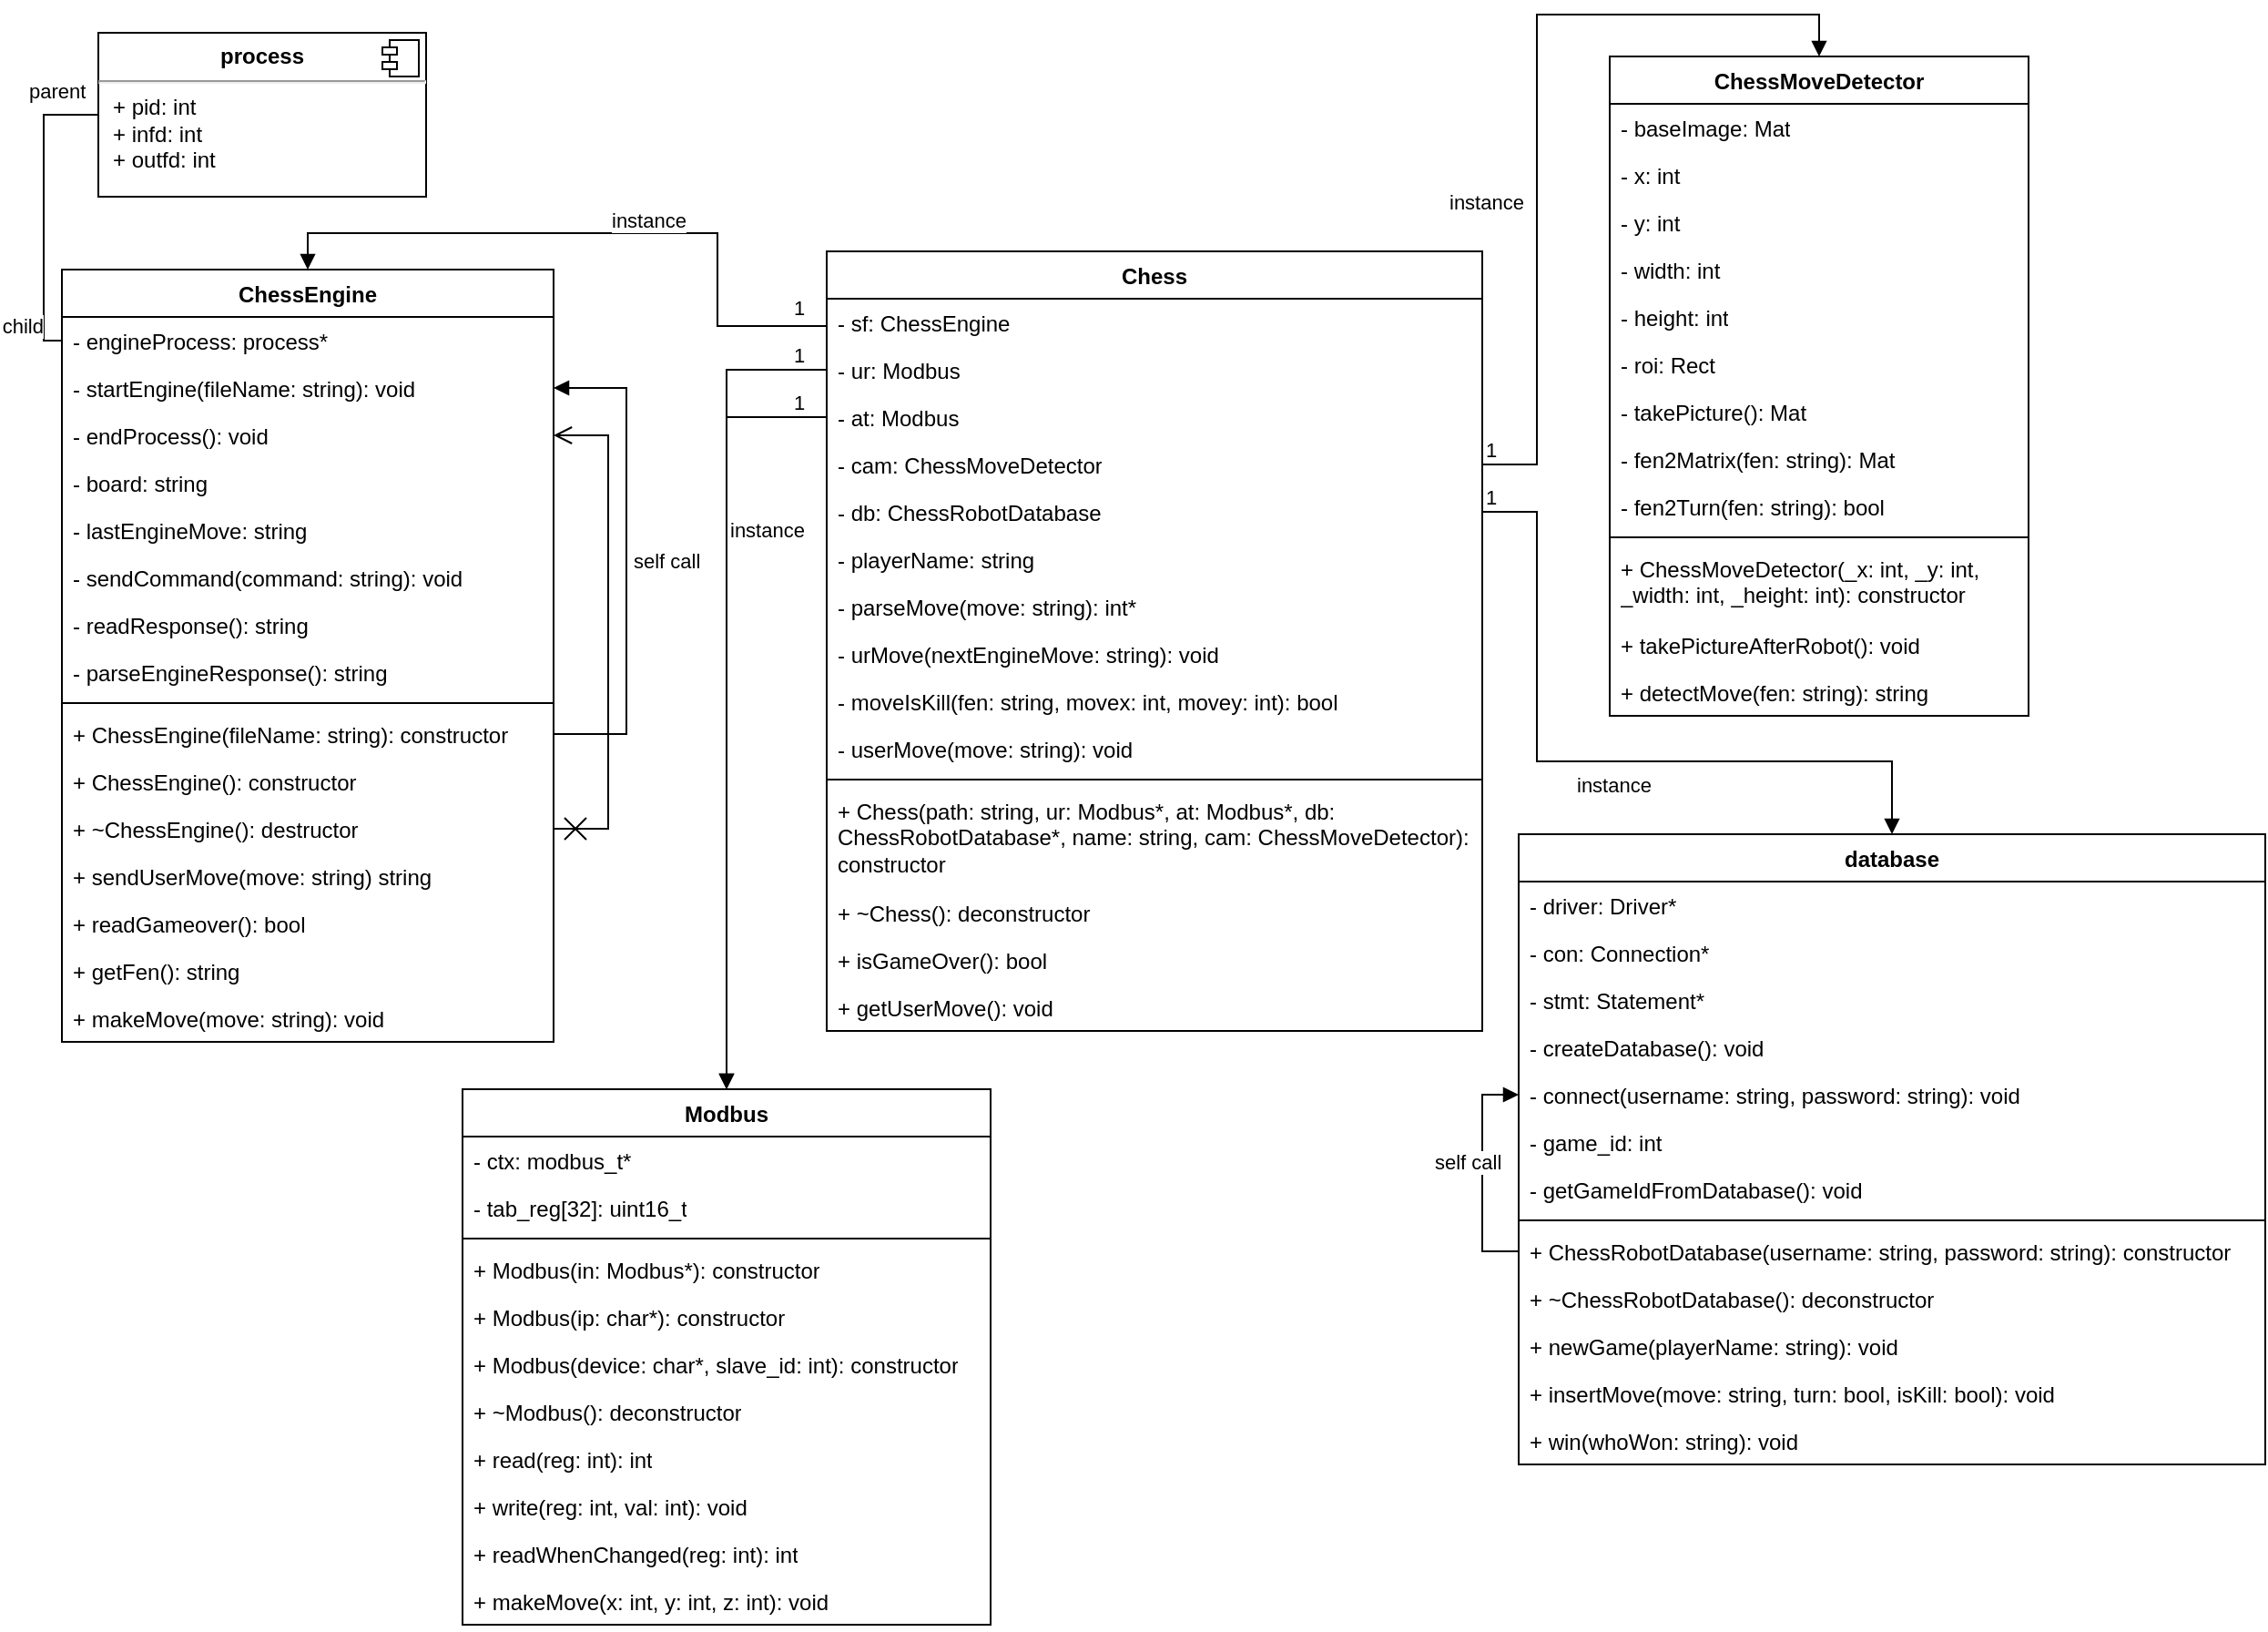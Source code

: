 <mxfile version="21.2.9" type="device">
  <diagram id="C5RBs43oDa-KdzZeNtuy" name="Page-1">
    <mxGraphModel dx="1728" dy="883" grid="1" gridSize="10" guides="1" tooltips="1" connect="1" arrows="1" fold="1" page="1" pageScale="1" pageWidth="827" pageHeight="1169" math="0" shadow="0">
      <root>
        <mxCell id="WIyWlLk6GJQsqaUBKTNV-0" />
        <mxCell id="WIyWlLk6GJQsqaUBKTNV-1" parent="WIyWlLk6GJQsqaUBKTNV-0" />
        <mxCell id="YkqGUZOs5tnnQAaOFBTy-0" value="Chess" style="swimlane;fontStyle=1;align=center;verticalAlign=top;childLayout=stackLayout;horizontal=1;startSize=26;horizontalStack=0;resizeParent=1;resizeParentMax=0;resizeLast=0;collapsible=1;marginBottom=0;whiteSpace=wrap;html=1;" parent="WIyWlLk6GJQsqaUBKTNV-1" vertex="1">
          <mxGeometry x="670" y="330" width="360" height="428" as="geometry">
            <mxRectangle x="30" y="140" width="80" height="30" as="alternateBounds" />
          </mxGeometry>
        </mxCell>
        <mxCell id="YkqGUZOs5tnnQAaOFBTy-1" value="- sf: ChessEngine" style="text;strokeColor=none;fillColor=none;align=left;verticalAlign=top;spacingLeft=4;spacingRight=4;overflow=hidden;rotatable=0;points=[[0,0.5],[1,0.5]];portConstraint=eastwest;whiteSpace=wrap;html=1;" parent="YkqGUZOs5tnnQAaOFBTy-0" vertex="1">
          <mxGeometry y="26" width="360" height="26" as="geometry" />
        </mxCell>
        <mxCell id="xkeDfk_fZ1TIi1PwE__x-4" value="instance" style="endArrow=block;endFill=1;html=1;edgeStyle=orthogonalEdgeStyle;align=left;verticalAlign=top;rounded=0;entryX=0.5;entryY=0;entryDx=0;entryDy=0;" parent="YkqGUZOs5tnnQAaOFBTy-0" target="YkqGUZOs5tnnQAaOFBTy-4" edge="1">
          <mxGeometry x="-0.036" y="-20" relative="1" as="geometry">
            <mxPoint y="40" as="sourcePoint" />
            <mxPoint x="-250" y="-50" as="targetPoint" />
            <Array as="points">
              <mxPoint x="-60" y="41" />
              <mxPoint x="-60" y="-10" />
              <mxPoint x="-285" y="-10" />
            </Array>
            <mxPoint as="offset" />
          </mxGeometry>
        </mxCell>
        <mxCell id="xkeDfk_fZ1TIi1PwE__x-5" value="1" style="edgeLabel;resizable=0;html=1;align=left;verticalAlign=bottom;" parent="xkeDfk_fZ1TIi1PwE__x-4" connectable="0" vertex="1">
          <mxGeometry x="-1" relative="1" as="geometry">
            <mxPoint x="-20" y="-1" as="offset" />
          </mxGeometry>
        </mxCell>
        <mxCell id="I4bM_8Xrv9ev6QwI8SU7-18" value="- ur: Modbus" style="text;strokeColor=none;fillColor=none;align=left;verticalAlign=top;spacingLeft=4;spacingRight=4;overflow=hidden;rotatable=0;points=[[0,0.5],[1,0.5]];portConstraint=eastwest;whiteSpace=wrap;html=1;" parent="YkqGUZOs5tnnQAaOFBTy-0" vertex="1">
          <mxGeometry y="52" width="360" height="26" as="geometry" />
        </mxCell>
        <mxCell id="I4bM_8Xrv9ev6QwI8SU7-20" value="- at: Modbus" style="text;strokeColor=none;fillColor=none;align=left;verticalAlign=top;spacingLeft=4;spacingRight=4;overflow=hidden;rotatable=0;points=[[0,0.5],[1,0.5]];portConstraint=eastwest;whiteSpace=wrap;html=1;" parent="YkqGUZOs5tnnQAaOFBTy-0" vertex="1">
          <mxGeometry y="78" width="360" height="26" as="geometry" />
        </mxCell>
        <mxCell id="I4bM_8Xrv9ev6QwI8SU7-22" value="- cam: ChessMoveDetector" style="text;strokeColor=none;fillColor=none;align=left;verticalAlign=top;spacingLeft=4;spacingRight=4;overflow=hidden;rotatable=0;points=[[0,0.5],[1,0.5]];portConstraint=eastwest;whiteSpace=wrap;html=1;" parent="YkqGUZOs5tnnQAaOFBTy-0" vertex="1">
          <mxGeometry y="104" width="360" height="26" as="geometry" />
        </mxCell>
        <mxCell id="I4bM_8Xrv9ev6QwI8SU7-25" value="- db: ChessRobotDatabase" style="text;strokeColor=none;fillColor=none;align=left;verticalAlign=top;spacingLeft=4;spacingRight=4;overflow=hidden;rotatable=0;points=[[0,0.5],[1,0.5]];portConstraint=eastwest;whiteSpace=wrap;html=1;" parent="YkqGUZOs5tnnQAaOFBTy-0" vertex="1">
          <mxGeometry y="130" width="360" height="26" as="geometry" />
        </mxCell>
        <mxCell id="I4bM_8Xrv9ev6QwI8SU7-24" value="- playerName: string" style="text;strokeColor=none;fillColor=none;align=left;verticalAlign=top;spacingLeft=4;spacingRight=4;overflow=hidden;rotatable=0;points=[[0,0.5],[1,0.5]];portConstraint=eastwest;whiteSpace=wrap;html=1;" parent="YkqGUZOs5tnnQAaOFBTy-0" vertex="1">
          <mxGeometry y="156" width="360" height="26" as="geometry" />
        </mxCell>
        <mxCell id="I4bM_8Xrv9ev6QwI8SU7-23" value="- parseMove(move: string): int*" style="text;strokeColor=none;fillColor=none;align=left;verticalAlign=top;spacingLeft=4;spacingRight=4;overflow=hidden;rotatable=0;points=[[0,0.5],[1,0.5]];portConstraint=eastwest;whiteSpace=wrap;html=1;" parent="YkqGUZOs5tnnQAaOFBTy-0" vertex="1">
          <mxGeometry y="182" width="360" height="26" as="geometry" />
        </mxCell>
        <mxCell id="I4bM_8Xrv9ev6QwI8SU7-21" value="- urMove(nextEngineMove: string): void" style="text;strokeColor=none;fillColor=none;align=left;verticalAlign=top;spacingLeft=4;spacingRight=4;overflow=hidden;rotatable=0;points=[[0,0.5],[1,0.5]];portConstraint=eastwest;whiteSpace=wrap;html=1;" parent="YkqGUZOs5tnnQAaOFBTy-0" vertex="1">
          <mxGeometry y="208" width="360" height="26" as="geometry" />
        </mxCell>
        <mxCell id="I4bM_8Xrv9ev6QwI8SU7-19" value="- moveIsKill(fen: string, movex: int, movey: int): bool" style="text;strokeColor=none;fillColor=none;align=left;verticalAlign=top;spacingLeft=4;spacingRight=4;overflow=hidden;rotatable=0;points=[[0,0.5],[1,0.5]];portConstraint=eastwest;whiteSpace=wrap;html=1;" parent="YkqGUZOs5tnnQAaOFBTy-0" vertex="1">
          <mxGeometry y="234" width="360" height="26" as="geometry" />
        </mxCell>
        <mxCell id="I4bM_8Xrv9ev6QwI8SU7-17" value="- userMove(move: string): void" style="text;strokeColor=none;fillColor=none;align=left;verticalAlign=top;spacingLeft=4;spacingRight=4;overflow=hidden;rotatable=0;points=[[0,0.5],[1,0.5]];portConstraint=eastwest;whiteSpace=wrap;html=1;" parent="YkqGUZOs5tnnQAaOFBTy-0" vertex="1">
          <mxGeometry y="260" width="360" height="26" as="geometry" />
        </mxCell>
        <mxCell id="YkqGUZOs5tnnQAaOFBTy-2" value="" style="line;strokeWidth=1;fillColor=none;align=left;verticalAlign=middle;spacingTop=-1;spacingLeft=3;spacingRight=3;rotatable=0;labelPosition=right;points=[];portConstraint=eastwest;strokeColor=inherit;" parent="YkqGUZOs5tnnQAaOFBTy-0" vertex="1">
          <mxGeometry y="286" width="360" height="8" as="geometry" />
        </mxCell>
        <mxCell id="YkqGUZOs5tnnQAaOFBTy-3" value="+ Chess(path: string, ur: Modbus*, at: Modbus*, db: ChessRobotDatabase*, name: string, cam: ChessMoveDetector): constructor" style="text;strokeColor=none;fillColor=none;align=left;verticalAlign=top;spacingLeft=4;spacingRight=4;overflow=hidden;rotatable=0;points=[[0,0.5],[1,0.5]];portConstraint=eastwest;whiteSpace=wrap;html=1;" parent="YkqGUZOs5tnnQAaOFBTy-0" vertex="1">
          <mxGeometry y="294" width="360" height="56" as="geometry" />
        </mxCell>
        <mxCell id="I4bM_8Xrv9ev6QwI8SU7-27" value="+ ~Chess(): deconstructor" style="text;strokeColor=none;fillColor=none;align=left;verticalAlign=top;spacingLeft=4;spacingRight=4;overflow=hidden;rotatable=0;points=[[0,0.5],[1,0.5]];portConstraint=eastwest;whiteSpace=wrap;html=1;" parent="YkqGUZOs5tnnQAaOFBTy-0" vertex="1">
          <mxGeometry y="350" width="360" height="26" as="geometry" />
        </mxCell>
        <mxCell id="I4bM_8Xrv9ev6QwI8SU7-28" value="+ isGameOver(): bool" style="text;strokeColor=none;fillColor=none;align=left;verticalAlign=top;spacingLeft=4;spacingRight=4;overflow=hidden;rotatable=0;points=[[0,0.5],[1,0.5]];portConstraint=eastwest;whiteSpace=wrap;html=1;" parent="YkqGUZOs5tnnQAaOFBTy-0" vertex="1">
          <mxGeometry y="376" width="360" height="26" as="geometry" />
        </mxCell>
        <mxCell id="I4bM_8Xrv9ev6QwI8SU7-26" value="+ getUserMove(): void" style="text;strokeColor=none;fillColor=none;align=left;verticalAlign=top;spacingLeft=4;spacingRight=4;overflow=hidden;rotatable=0;points=[[0,0.5],[1,0.5]];portConstraint=eastwest;whiteSpace=wrap;html=1;" parent="YkqGUZOs5tnnQAaOFBTy-0" vertex="1">
          <mxGeometry y="402" width="360" height="26" as="geometry" />
        </mxCell>
        <mxCell id="YkqGUZOs5tnnQAaOFBTy-4" value="ChessEngine" style="swimlane;fontStyle=1;align=center;verticalAlign=top;childLayout=stackLayout;horizontal=1;startSize=26;horizontalStack=0;resizeParent=1;resizeParentMax=0;resizeLast=0;collapsible=1;marginBottom=0;whiteSpace=wrap;html=1;" parent="WIyWlLk6GJQsqaUBKTNV-1" vertex="1">
          <mxGeometry x="250" y="340" width="270" height="424" as="geometry" />
        </mxCell>
        <mxCell id="YkqGUZOs5tnnQAaOFBTy-5" value="- engineProcess: process*" style="text;strokeColor=none;fillColor=none;align=left;verticalAlign=top;spacingLeft=4;spacingRight=4;overflow=hidden;rotatable=0;points=[[0,0.5],[1,0.5]];portConstraint=eastwest;whiteSpace=wrap;html=1;" parent="YkqGUZOs5tnnQAaOFBTy-4" vertex="1">
          <mxGeometry y="26" width="270" height="26" as="geometry" />
        </mxCell>
        <mxCell id="I4bM_8Xrv9ev6QwI8SU7-3" value="- startEngine(fileName: string): void" style="text;strokeColor=none;fillColor=none;align=left;verticalAlign=top;spacingLeft=4;spacingRight=4;overflow=hidden;rotatable=0;points=[[0,0.5],[1,0.5]];portConstraint=eastwest;whiteSpace=wrap;html=1;" parent="YkqGUZOs5tnnQAaOFBTy-4" vertex="1">
          <mxGeometry y="52" width="270" height="26" as="geometry" />
        </mxCell>
        <mxCell id="I4bM_8Xrv9ev6QwI8SU7-0" value="- endProcess(): void" style="text;strokeColor=none;fillColor=none;align=left;verticalAlign=top;spacingLeft=4;spacingRight=4;overflow=hidden;rotatable=0;points=[[0,0.5],[1,0.5]];portConstraint=eastwest;whiteSpace=wrap;html=1;" parent="YkqGUZOs5tnnQAaOFBTy-4" vertex="1">
          <mxGeometry y="78" width="270" height="26" as="geometry" />
        </mxCell>
        <mxCell id="I4bM_8Xrv9ev6QwI8SU7-5" value="- board: string" style="text;strokeColor=none;fillColor=none;align=left;verticalAlign=top;spacingLeft=4;spacingRight=4;overflow=hidden;rotatable=0;points=[[0,0.5],[1,0.5]];portConstraint=eastwest;whiteSpace=wrap;html=1;" parent="YkqGUZOs5tnnQAaOFBTy-4" vertex="1">
          <mxGeometry y="104" width="270" height="26" as="geometry" />
        </mxCell>
        <mxCell id="I4bM_8Xrv9ev6QwI8SU7-7" value="- lastEngineMove: string" style="text;strokeColor=none;fillColor=none;align=left;verticalAlign=top;spacingLeft=4;spacingRight=4;overflow=hidden;rotatable=0;points=[[0,0.5],[1,0.5]];portConstraint=eastwest;whiteSpace=wrap;html=1;" parent="YkqGUZOs5tnnQAaOFBTy-4" vertex="1">
          <mxGeometry y="130" width="270" height="26" as="geometry" />
        </mxCell>
        <mxCell id="I4bM_8Xrv9ev6QwI8SU7-6" value="- sendCommand(command: string): void" style="text;strokeColor=none;fillColor=none;align=left;verticalAlign=top;spacingLeft=4;spacingRight=4;overflow=hidden;rotatable=0;points=[[0,0.5],[1,0.5]];portConstraint=eastwest;whiteSpace=wrap;html=1;" parent="YkqGUZOs5tnnQAaOFBTy-4" vertex="1">
          <mxGeometry y="156" width="270" height="26" as="geometry" />
        </mxCell>
        <mxCell id="I4bM_8Xrv9ev6QwI8SU7-1" value="- readResponse(): string" style="text;strokeColor=none;fillColor=none;align=left;verticalAlign=top;spacingLeft=4;spacingRight=4;overflow=hidden;rotatable=0;points=[[0,0.5],[1,0.5]];portConstraint=eastwest;whiteSpace=wrap;html=1;" parent="YkqGUZOs5tnnQAaOFBTy-4" vertex="1">
          <mxGeometry y="182" width="270" height="26" as="geometry" />
        </mxCell>
        <mxCell id="I4bM_8Xrv9ev6QwI8SU7-4" value="- parseEngineResponse(): string" style="text;strokeColor=none;fillColor=none;align=left;verticalAlign=top;spacingLeft=4;spacingRight=4;overflow=hidden;rotatable=0;points=[[0,0.5],[1,0.5]];portConstraint=eastwest;whiteSpace=wrap;html=1;" parent="YkqGUZOs5tnnQAaOFBTy-4" vertex="1">
          <mxGeometry y="208" width="270" height="26" as="geometry" />
        </mxCell>
        <mxCell id="YkqGUZOs5tnnQAaOFBTy-6" value="" style="line;strokeWidth=1;fillColor=none;align=left;verticalAlign=middle;spacingTop=-1;spacingLeft=3;spacingRight=3;rotatable=0;labelPosition=right;points=[];portConstraint=eastwest;strokeColor=inherit;" parent="YkqGUZOs5tnnQAaOFBTy-4" vertex="1">
          <mxGeometry y="234" width="270" height="8" as="geometry" />
        </mxCell>
        <mxCell id="I4bM_8Xrv9ev6QwI8SU7-8" value="+ ChessEngine(fileName: string): constructor" style="text;strokeColor=none;fillColor=none;align=left;verticalAlign=top;spacingLeft=4;spacingRight=4;overflow=hidden;rotatable=0;points=[[0,0.5],[1,0.5]];portConstraint=eastwest;whiteSpace=wrap;html=1;" parent="YkqGUZOs5tnnQAaOFBTy-4" vertex="1">
          <mxGeometry y="242" width="270" height="26" as="geometry" />
        </mxCell>
        <mxCell id="I4bM_8Xrv9ev6QwI8SU7-11" value="+ ChessEngine(): constructor" style="text;strokeColor=none;fillColor=none;align=left;verticalAlign=top;spacingLeft=4;spacingRight=4;overflow=hidden;rotatable=0;points=[[0,0.5],[1,0.5]];portConstraint=eastwest;whiteSpace=wrap;html=1;" parent="YkqGUZOs5tnnQAaOFBTy-4" vertex="1">
          <mxGeometry y="268" width="270" height="26" as="geometry" />
        </mxCell>
        <mxCell id="I4bM_8Xrv9ev6QwI8SU7-12" value="+ ~ChessEngine(): destructor" style="text;strokeColor=none;fillColor=none;align=left;verticalAlign=top;spacingLeft=4;spacingRight=4;overflow=hidden;rotatable=0;points=[[0,0.5],[1,0.5]];portConstraint=eastwest;whiteSpace=wrap;html=1;" parent="YkqGUZOs5tnnQAaOFBTy-4" vertex="1">
          <mxGeometry y="294" width="270" height="26" as="geometry" />
        </mxCell>
        <mxCell id="I4bM_8Xrv9ev6QwI8SU7-10" value="+ sendUserMove(move: string) string" style="text;strokeColor=none;fillColor=none;align=left;verticalAlign=top;spacingLeft=4;spacingRight=4;overflow=hidden;rotatable=0;points=[[0,0.5],[1,0.5]];portConstraint=eastwest;whiteSpace=wrap;html=1;" parent="YkqGUZOs5tnnQAaOFBTy-4" vertex="1">
          <mxGeometry y="320" width="270" height="26" as="geometry" />
        </mxCell>
        <mxCell id="I4bM_8Xrv9ev6QwI8SU7-13" value="+ readGameover(): bool" style="text;strokeColor=none;fillColor=none;align=left;verticalAlign=top;spacingLeft=4;spacingRight=4;overflow=hidden;rotatable=0;points=[[0,0.5],[1,0.5]];portConstraint=eastwest;whiteSpace=wrap;html=1;" parent="YkqGUZOs5tnnQAaOFBTy-4" vertex="1">
          <mxGeometry y="346" width="270" height="26" as="geometry" />
        </mxCell>
        <mxCell id="I4bM_8Xrv9ev6QwI8SU7-9" value="+ getFen(): string" style="text;strokeColor=none;fillColor=none;align=left;verticalAlign=top;spacingLeft=4;spacingRight=4;overflow=hidden;rotatable=0;points=[[0,0.5],[1,0.5]];portConstraint=eastwest;whiteSpace=wrap;html=1;" parent="YkqGUZOs5tnnQAaOFBTy-4" vertex="1">
          <mxGeometry y="372" width="270" height="26" as="geometry" />
        </mxCell>
        <mxCell id="YkqGUZOs5tnnQAaOFBTy-7" value="+ makeMove(move: string): void" style="text;strokeColor=none;fillColor=none;align=left;verticalAlign=top;spacingLeft=4;spacingRight=4;overflow=hidden;rotatable=0;points=[[0,0.5],[1,0.5]];portConstraint=eastwest;whiteSpace=wrap;html=1;" parent="YkqGUZOs5tnnQAaOFBTy-4" vertex="1">
          <mxGeometry y="398" width="270" height="26" as="geometry" />
        </mxCell>
        <mxCell id="gKFxltwnM8Nq9dufsl9u-24" value="" style="endArrow=open;startArrow=cross;endFill=0;startFill=0;endSize=8;startSize=10;html=1;rounded=0;exitX=1;exitY=0.5;exitDx=0;exitDy=0;entryX=1;entryY=0.5;entryDx=0;entryDy=0;" parent="YkqGUZOs5tnnQAaOFBTy-4" source="I4bM_8Xrv9ev6QwI8SU7-12" target="I4bM_8Xrv9ev6QwI8SU7-0" edge="1">
          <mxGeometry width="160" relative="1" as="geometry">
            <mxPoint x="270" y="307" as="sourcePoint" />
            <mxPoint x="390" y="70" as="targetPoint" />
            <Array as="points">
              <mxPoint x="300" y="307" />
              <mxPoint x="300" y="200" />
              <mxPoint x="300" y="91" />
            </Array>
          </mxGeometry>
        </mxCell>
        <mxCell id="xkeDfk_fZ1TIi1PwE__x-1" value="self call" style="html=1;align=left;spacingLeft=2;endArrow=block;rounded=0;edgeStyle=orthogonalEdgeStyle;curved=0;rounded=0;entryX=1;entryY=0.5;entryDx=0;entryDy=0;exitX=1;exitY=0.5;exitDx=0;exitDy=0;" parent="YkqGUZOs5tnnQAaOFBTy-4" source="I4bM_8Xrv9ev6QwI8SU7-8" target="I4bM_8Xrv9ev6QwI8SU7-3" edge="1">
          <mxGeometry width="10" height="40" as="geometry">
            <mxPoint x="350" y="255" as="targetPoint" />
            <Array as="points">
              <mxPoint x="310" y="255" />
              <mxPoint x="310" y="65" />
            </Array>
            <mxPoint x="40" as="offset" />
          </mxGeometry>
        </mxCell>
        <mxCell id="YkqGUZOs5tnnQAaOFBTy-8" value="ChessMoveDetector" style="swimlane;fontStyle=1;align=center;verticalAlign=top;childLayout=stackLayout;horizontal=1;startSize=26;horizontalStack=0;resizeParent=1;resizeParentMax=0;resizeLast=0;collapsible=1;marginBottom=0;whiteSpace=wrap;html=1;" parent="WIyWlLk6GJQsqaUBKTNV-1" vertex="1">
          <mxGeometry x="1100" y="223" width="230" height="362" as="geometry" />
        </mxCell>
        <mxCell id="I4bM_8Xrv9ev6QwI8SU7-39" value="- baseImage: Mat" style="text;strokeColor=none;fillColor=none;align=left;verticalAlign=top;spacingLeft=4;spacingRight=4;overflow=hidden;rotatable=0;points=[[0,0.5],[1,0.5]];portConstraint=eastwest;whiteSpace=wrap;html=1;" parent="YkqGUZOs5tnnQAaOFBTy-8" vertex="1">
          <mxGeometry y="26" width="230" height="26" as="geometry" />
        </mxCell>
        <mxCell id="YkqGUZOs5tnnQAaOFBTy-9" value="- x: int" style="text;strokeColor=none;fillColor=none;align=left;verticalAlign=top;spacingLeft=4;spacingRight=4;overflow=hidden;rotatable=0;points=[[0,0.5],[1,0.5]];portConstraint=eastwest;whiteSpace=wrap;html=1;" parent="YkqGUZOs5tnnQAaOFBTy-8" vertex="1">
          <mxGeometry y="52" width="230" height="26" as="geometry" />
        </mxCell>
        <mxCell id="I4bM_8Xrv9ev6QwI8SU7-51" value="- y: int" style="text;strokeColor=none;fillColor=none;align=left;verticalAlign=top;spacingLeft=4;spacingRight=4;overflow=hidden;rotatable=0;points=[[0,0.5],[1,0.5]];portConstraint=eastwest;whiteSpace=wrap;html=1;" parent="YkqGUZOs5tnnQAaOFBTy-8" vertex="1">
          <mxGeometry y="78" width="230" height="26" as="geometry" />
        </mxCell>
        <mxCell id="I4bM_8Xrv9ev6QwI8SU7-54" value="- width: int" style="text;strokeColor=none;fillColor=none;align=left;verticalAlign=top;spacingLeft=4;spacingRight=4;overflow=hidden;rotatable=0;points=[[0,0.5],[1,0.5]];portConstraint=eastwest;whiteSpace=wrap;html=1;" parent="YkqGUZOs5tnnQAaOFBTy-8" vertex="1">
          <mxGeometry y="104" width="230" height="26" as="geometry" />
        </mxCell>
        <mxCell id="I4bM_8Xrv9ev6QwI8SU7-55" value="- height: int" style="text;strokeColor=none;fillColor=none;align=left;verticalAlign=top;spacingLeft=4;spacingRight=4;overflow=hidden;rotatable=0;points=[[0,0.5],[1,0.5]];portConstraint=eastwest;whiteSpace=wrap;html=1;" parent="YkqGUZOs5tnnQAaOFBTy-8" vertex="1">
          <mxGeometry y="130" width="230" height="26" as="geometry" />
        </mxCell>
        <mxCell id="I4bM_8Xrv9ev6QwI8SU7-53" value="- roi: Rect" style="text;strokeColor=none;fillColor=none;align=left;verticalAlign=top;spacingLeft=4;spacingRight=4;overflow=hidden;rotatable=0;points=[[0,0.5],[1,0.5]];portConstraint=eastwest;whiteSpace=wrap;html=1;" parent="YkqGUZOs5tnnQAaOFBTy-8" vertex="1">
          <mxGeometry y="156" width="230" height="26" as="geometry" />
        </mxCell>
        <mxCell id="I4bM_8Xrv9ev6QwI8SU7-52" value="- takePicture(): Mat" style="text;strokeColor=none;fillColor=none;align=left;verticalAlign=top;spacingLeft=4;spacingRight=4;overflow=hidden;rotatable=0;points=[[0,0.5],[1,0.5]];portConstraint=eastwest;whiteSpace=wrap;html=1;" parent="YkqGUZOs5tnnQAaOFBTy-8" vertex="1">
          <mxGeometry y="182" width="230" height="26" as="geometry" />
        </mxCell>
        <mxCell id="I4bM_8Xrv9ev6QwI8SU7-50" value="- fen2Matrix(fen: string): Mat" style="text;strokeColor=none;fillColor=none;align=left;verticalAlign=top;spacingLeft=4;spacingRight=4;overflow=hidden;rotatable=0;points=[[0,0.5],[1,0.5]];portConstraint=eastwest;whiteSpace=wrap;html=1;" parent="YkqGUZOs5tnnQAaOFBTy-8" vertex="1">
          <mxGeometry y="208" width="230" height="26" as="geometry" />
        </mxCell>
        <mxCell id="I4bM_8Xrv9ev6QwI8SU7-40" value="- fen2Turn(fen: string): bool" style="text;strokeColor=none;fillColor=none;align=left;verticalAlign=top;spacingLeft=4;spacingRight=4;overflow=hidden;rotatable=0;points=[[0,0.5],[1,0.5]];portConstraint=eastwest;whiteSpace=wrap;html=1;" parent="YkqGUZOs5tnnQAaOFBTy-8" vertex="1">
          <mxGeometry y="234" width="230" height="26" as="geometry" />
        </mxCell>
        <mxCell id="YkqGUZOs5tnnQAaOFBTy-10" value="" style="line;strokeWidth=1;fillColor=none;align=left;verticalAlign=middle;spacingTop=-1;spacingLeft=3;spacingRight=3;rotatable=0;labelPosition=right;points=[];portConstraint=eastwest;strokeColor=inherit;" parent="YkqGUZOs5tnnQAaOFBTy-8" vertex="1">
          <mxGeometry y="260" width="230" height="8" as="geometry" />
        </mxCell>
        <mxCell id="YkqGUZOs5tnnQAaOFBTy-11" value="+ ChessMoveDetector(_x: int, _y: int, _width: int, _height: int): constructor" style="text;strokeColor=none;fillColor=none;align=left;verticalAlign=top;spacingLeft=4;spacingRight=4;overflow=hidden;rotatable=0;points=[[0,0.5],[1,0.5]];portConstraint=eastwest;whiteSpace=wrap;html=1;" parent="YkqGUZOs5tnnQAaOFBTy-8" vertex="1">
          <mxGeometry y="268" width="230" height="42" as="geometry" />
        </mxCell>
        <mxCell id="I4bM_8Xrv9ev6QwI8SU7-56" value="+ takePictureAfterRobot(): void" style="text;strokeColor=none;fillColor=none;align=left;verticalAlign=top;spacingLeft=4;spacingRight=4;overflow=hidden;rotatable=0;points=[[0,0.5],[1,0.5]];portConstraint=eastwest;whiteSpace=wrap;html=1;" parent="YkqGUZOs5tnnQAaOFBTy-8" vertex="1">
          <mxGeometry y="310" width="230" height="26" as="geometry" />
        </mxCell>
        <mxCell id="I4bM_8Xrv9ev6QwI8SU7-41" value="+ detectMove(fen: string): string" style="text;strokeColor=none;fillColor=none;align=left;verticalAlign=top;spacingLeft=4;spacingRight=4;overflow=hidden;rotatable=0;points=[[0,0.5],[1,0.5]];portConstraint=eastwest;whiteSpace=wrap;html=1;" parent="YkqGUZOs5tnnQAaOFBTy-8" vertex="1">
          <mxGeometry y="336" width="230" height="26" as="geometry" />
        </mxCell>
        <mxCell id="YkqGUZOs5tnnQAaOFBTy-12" value="database" style="swimlane;fontStyle=1;align=center;verticalAlign=top;childLayout=stackLayout;horizontal=1;startSize=26;horizontalStack=0;resizeParent=1;resizeParentMax=0;resizeLast=0;collapsible=1;marginBottom=0;whiteSpace=wrap;html=1;" parent="WIyWlLk6GJQsqaUBKTNV-1" vertex="1">
          <mxGeometry x="1050" y="650" width="410" height="346" as="geometry" />
        </mxCell>
        <mxCell id="I4bM_8Xrv9ev6QwI8SU7-29" value="- driver: Driver*" style="text;strokeColor=none;fillColor=none;align=left;verticalAlign=top;spacingLeft=4;spacingRight=4;overflow=hidden;rotatable=0;points=[[0,0.5],[1,0.5]];portConstraint=eastwest;whiteSpace=wrap;html=1;" parent="YkqGUZOs5tnnQAaOFBTy-12" vertex="1">
          <mxGeometry y="26" width="410" height="26" as="geometry" />
        </mxCell>
        <mxCell id="I4bM_8Xrv9ev6QwI8SU7-30" value="- con: Connection*" style="text;strokeColor=none;fillColor=none;align=left;verticalAlign=top;spacingLeft=4;spacingRight=4;overflow=hidden;rotatable=0;points=[[0,0.5],[1,0.5]];portConstraint=eastwest;whiteSpace=wrap;html=1;" parent="YkqGUZOs5tnnQAaOFBTy-12" vertex="1">
          <mxGeometry y="52" width="410" height="26" as="geometry" />
        </mxCell>
        <mxCell id="I4bM_8Xrv9ev6QwI8SU7-31" value="- stmt: Statement*" style="text;strokeColor=none;fillColor=none;align=left;verticalAlign=top;spacingLeft=4;spacingRight=4;overflow=hidden;rotatable=0;points=[[0,0.5],[1,0.5]];portConstraint=eastwest;whiteSpace=wrap;html=1;" parent="YkqGUZOs5tnnQAaOFBTy-12" vertex="1">
          <mxGeometry y="78" width="410" height="26" as="geometry" />
        </mxCell>
        <mxCell id="I4bM_8Xrv9ev6QwI8SU7-33" value="- createDatabase(): void" style="text;strokeColor=none;fillColor=none;align=left;verticalAlign=top;spacingLeft=4;spacingRight=4;overflow=hidden;rotatable=0;points=[[0,0.5],[1,0.5]];portConstraint=eastwest;whiteSpace=wrap;html=1;" parent="YkqGUZOs5tnnQAaOFBTy-12" vertex="1">
          <mxGeometry y="104" width="410" height="26" as="geometry" />
        </mxCell>
        <mxCell id="I4bM_8Xrv9ev6QwI8SU7-32" value="- connect(username: string, password: string): void" style="text;strokeColor=none;fillColor=none;align=left;verticalAlign=top;spacingLeft=4;spacingRight=4;overflow=hidden;rotatable=0;points=[[0,0.5],[1,0.5]];portConstraint=eastwest;whiteSpace=wrap;html=1;" parent="YkqGUZOs5tnnQAaOFBTy-12" vertex="1">
          <mxGeometry y="130" width="410" height="26" as="geometry" />
        </mxCell>
        <mxCell id="I4bM_8Xrv9ev6QwI8SU7-34" value="- game_id: int" style="text;strokeColor=none;fillColor=none;align=left;verticalAlign=top;spacingLeft=4;spacingRight=4;overflow=hidden;rotatable=0;points=[[0,0.5],[1,0.5]];portConstraint=eastwest;whiteSpace=wrap;html=1;" parent="YkqGUZOs5tnnQAaOFBTy-12" vertex="1">
          <mxGeometry y="156" width="410" height="26" as="geometry" />
        </mxCell>
        <mxCell id="YkqGUZOs5tnnQAaOFBTy-13" value="- getGameIdFromDatabase(): void" style="text;strokeColor=none;fillColor=none;align=left;verticalAlign=top;spacingLeft=4;spacingRight=4;overflow=hidden;rotatable=0;points=[[0,0.5],[1,0.5]];portConstraint=eastwest;whiteSpace=wrap;html=1;" parent="YkqGUZOs5tnnQAaOFBTy-12" vertex="1">
          <mxGeometry y="182" width="410" height="26" as="geometry" />
        </mxCell>
        <mxCell id="YkqGUZOs5tnnQAaOFBTy-14" value="" style="line;strokeWidth=1;fillColor=none;align=left;verticalAlign=middle;spacingTop=-1;spacingLeft=3;spacingRight=3;rotatable=0;labelPosition=right;points=[];portConstraint=eastwest;strokeColor=inherit;" parent="YkqGUZOs5tnnQAaOFBTy-12" vertex="1">
          <mxGeometry y="208" width="410" height="8" as="geometry" />
        </mxCell>
        <mxCell id="I4bM_8Xrv9ev6QwI8SU7-35" value="+ ChessRobotDatabase(username: string, password: string): constructor" style="text;strokeColor=none;fillColor=none;align=left;verticalAlign=top;spacingLeft=4;spacingRight=4;overflow=hidden;rotatable=0;points=[[0,0.5],[1,0.5]];portConstraint=eastwest;whiteSpace=wrap;html=1;" parent="YkqGUZOs5tnnQAaOFBTy-12" vertex="1">
          <mxGeometry y="216" width="410" height="26" as="geometry" />
        </mxCell>
        <mxCell id="I4bM_8Xrv9ev6QwI8SU7-36" value="+ ~ChessRobotDatabase(): deconstructor" style="text;strokeColor=none;fillColor=none;align=left;verticalAlign=top;spacingLeft=4;spacingRight=4;overflow=hidden;rotatable=0;points=[[0,0.5],[1,0.5]];portConstraint=eastwest;whiteSpace=wrap;html=1;" parent="YkqGUZOs5tnnQAaOFBTy-12" vertex="1">
          <mxGeometry y="242" width="410" height="26" as="geometry" />
        </mxCell>
        <mxCell id="I4bM_8Xrv9ev6QwI8SU7-38" value="+ newGame(playerName: string): void" style="text;strokeColor=none;fillColor=none;align=left;verticalAlign=top;spacingLeft=4;spacingRight=4;overflow=hidden;rotatable=0;points=[[0,0.5],[1,0.5]];portConstraint=eastwest;whiteSpace=wrap;html=1;" parent="YkqGUZOs5tnnQAaOFBTy-12" vertex="1">
          <mxGeometry y="268" width="410" height="26" as="geometry" />
        </mxCell>
        <mxCell id="I4bM_8Xrv9ev6QwI8SU7-37" value="+ insertMove(move: string, turn: bool, isKill: bool): void" style="text;strokeColor=none;fillColor=none;align=left;verticalAlign=top;spacingLeft=4;spacingRight=4;overflow=hidden;rotatable=0;points=[[0,0.5],[1,0.5]];portConstraint=eastwest;whiteSpace=wrap;html=1;" parent="YkqGUZOs5tnnQAaOFBTy-12" vertex="1">
          <mxGeometry y="294" width="410" height="26" as="geometry" />
        </mxCell>
        <mxCell id="YkqGUZOs5tnnQAaOFBTy-15" value="+ win(whoWon: string): void" style="text;strokeColor=none;fillColor=none;align=left;verticalAlign=top;spacingLeft=4;spacingRight=4;overflow=hidden;rotatable=0;points=[[0,0.5],[1,0.5]];portConstraint=eastwest;whiteSpace=wrap;html=1;" parent="YkqGUZOs5tnnQAaOFBTy-12" vertex="1">
          <mxGeometry y="320" width="410" height="26" as="geometry" />
        </mxCell>
        <mxCell id="gKFxltwnM8Nq9dufsl9u-34" value="self call" style="html=1;align=left;spacingLeft=2;endArrow=block;rounded=0;edgeStyle=orthogonalEdgeStyle;curved=0;rounded=0;entryX=0;entryY=0.5;entryDx=0;entryDy=0;" parent="YkqGUZOs5tnnQAaOFBTy-12" source="I4bM_8Xrv9ev6QwI8SU7-35" target="I4bM_8Xrv9ev6QwI8SU7-32" edge="1">
          <mxGeometry width="10" height="40" as="geometry">
            <mxPoint x="-100" y="140.0" as="targetPoint" />
            <mxPoint x="-50" y="-6" as="offset" />
            <Array as="points">
              <mxPoint x="-20" y="229" />
              <mxPoint x="-20" y="143" />
            </Array>
          </mxGeometry>
        </mxCell>
        <mxCell id="YkqGUZOs5tnnQAaOFBTy-16" value="Modbus" style="swimlane;fontStyle=1;align=center;verticalAlign=top;childLayout=stackLayout;horizontal=1;startSize=26;horizontalStack=0;resizeParent=1;resizeParentMax=0;resizeLast=0;collapsible=1;marginBottom=0;whiteSpace=wrap;html=1;" parent="WIyWlLk6GJQsqaUBKTNV-1" vertex="1">
          <mxGeometry x="470" y="790" width="290" height="294" as="geometry" />
        </mxCell>
        <mxCell id="I4bM_8Xrv9ev6QwI8SU7-42" value="- ctx: modbus_t*" style="text;strokeColor=none;fillColor=none;align=left;verticalAlign=top;spacingLeft=4;spacingRight=4;overflow=hidden;rotatable=0;points=[[0,0.5],[1,0.5]];portConstraint=eastwest;whiteSpace=wrap;html=1;" parent="YkqGUZOs5tnnQAaOFBTy-16" vertex="1">
          <mxGeometry y="26" width="290" height="26" as="geometry" />
        </mxCell>
        <mxCell id="YkqGUZOs5tnnQAaOFBTy-17" value="- tab_reg[32]: uint16_t" style="text;strokeColor=none;fillColor=none;align=left;verticalAlign=top;spacingLeft=4;spacingRight=4;overflow=hidden;rotatable=0;points=[[0,0.5],[1,0.5]];portConstraint=eastwest;whiteSpace=wrap;html=1;" parent="YkqGUZOs5tnnQAaOFBTy-16" vertex="1">
          <mxGeometry y="52" width="290" height="26" as="geometry" />
        </mxCell>
        <mxCell id="YkqGUZOs5tnnQAaOFBTy-18" value="" style="line;strokeWidth=1;fillColor=none;align=left;verticalAlign=middle;spacingTop=-1;spacingLeft=3;spacingRight=3;rotatable=0;labelPosition=right;points=[];portConstraint=eastwest;strokeColor=inherit;" parent="YkqGUZOs5tnnQAaOFBTy-16" vertex="1">
          <mxGeometry y="78" width="290" height="8" as="geometry" />
        </mxCell>
        <mxCell id="I4bM_8Xrv9ev6QwI8SU7-44" value="+ Modbus(in: Modbus*): constructor" style="text;strokeColor=none;fillColor=none;align=left;verticalAlign=top;spacingLeft=4;spacingRight=4;overflow=hidden;rotatable=0;points=[[0,0.5],[1,0.5]];portConstraint=eastwest;whiteSpace=wrap;html=1;" parent="YkqGUZOs5tnnQAaOFBTy-16" vertex="1">
          <mxGeometry y="86" width="290" height="26" as="geometry" />
        </mxCell>
        <mxCell id="I4bM_8Xrv9ev6QwI8SU7-48" value="+ Modbus(ip: char*): constructor" style="text;strokeColor=none;fillColor=none;align=left;verticalAlign=top;spacingLeft=4;spacingRight=4;overflow=hidden;rotatable=0;points=[[0,0.5],[1,0.5]];portConstraint=eastwest;whiteSpace=wrap;html=1;" parent="YkqGUZOs5tnnQAaOFBTy-16" vertex="1">
          <mxGeometry y="112" width="290" height="26" as="geometry" />
        </mxCell>
        <mxCell id="I4bM_8Xrv9ev6QwI8SU7-49" value="+ Modbus(device: char*, slave_id: int): constructor" style="text;strokeColor=none;fillColor=none;align=left;verticalAlign=top;spacingLeft=4;spacingRight=4;overflow=hidden;rotatable=0;points=[[0,0.5],[1,0.5]];portConstraint=eastwest;whiteSpace=wrap;html=1;" parent="YkqGUZOs5tnnQAaOFBTy-16" vertex="1">
          <mxGeometry y="138" width="290" height="26" as="geometry" />
        </mxCell>
        <mxCell id="I4bM_8Xrv9ev6QwI8SU7-47" value="+ ~Modbus(): deconstructor" style="text;strokeColor=none;fillColor=none;align=left;verticalAlign=top;spacingLeft=4;spacingRight=4;overflow=hidden;rotatable=0;points=[[0,0.5],[1,0.5]];portConstraint=eastwest;whiteSpace=wrap;html=1;" parent="YkqGUZOs5tnnQAaOFBTy-16" vertex="1">
          <mxGeometry y="164" width="290" height="26" as="geometry" />
        </mxCell>
        <mxCell id="YkqGUZOs5tnnQAaOFBTy-19" value="+ read(reg: int): int" style="text;strokeColor=none;fillColor=none;align=left;verticalAlign=top;spacingLeft=4;spacingRight=4;overflow=hidden;rotatable=0;points=[[0,0.5],[1,0.5]];portConstraint=eastwest;whiteSpace=wrap;html=1;" parent="YkqGUZOs5tnnQAaOFBTy-16" vertex="1">
          <mxGeometry y="190" width="290" height="26" as="geometry" />
        </mxCell>
        <mxCell id="I4bM_8Xrv9ev6QwI8SU7-46" value="+ write(reg: int, val: int): void" style="text;strokeColor=none;fillColor=none;align=left;verticalAlign=top;spacingLeft=4;spacingRight=4;overflow=hidden;rotatable=0;points=[[0,0.5],[1,0.5]];portConstraint=eastwest;whiteSpace=wrap;html=1;" parent="YkqGUZOs5tnnQAaOFBTy-16" vertex="1">
          <mxGeometry y="216" width="290" height="26" as="geometry" />
        </mxCell>
        <mxCell id="I4bM_8Xrv9ev6QwI8SU7-45" value="+ readWhenChanged(reg: int): int" style="text;strokeColor=none;fillColor=none;align=left;verticalAlign=top;spacingLeft=4;spacingRight=4;overflow=hidden;rotatable=0;points=[[0,0.5],[1,0.5]];portConstraint=eastwest;whiteSpace=wrap;html=1;" parent="YkqGUZOs5tnnQAaOFBTy-16" vertex="1">
          <mxGeometry y="242" width="290" height="26" as="geometry" />
        </mxCell>
        <mxCell id="I4bM_8Xrv9ev6QwI8SU7-43" value="+ makeMove(x: int, y: int, z: int): void" style="text;strokeColor=none;fillColor=none;align=left;verticalAlign=top;spacingLeft=4;spacingRight=4;overflow=hidden;rotatable=0;points=[[0,0.5],[1,0.5]];portConstraint=eastwest;whiteSpace=wrap;html=1;" parent="YkqGUZOs5tnnQAaOFBTy-16" vertex="1">
          <mxGeometry y="268" width="290" height="26" as="geometry" />
        </mxCell>
        <mxCell id="I4bM_8Xrv9ev6QwI8SU7-14" value="&lt;p style=&quot;margin:0px;margin-top:6px;text-align:center;&quot;&gt;&lt;b&gt;process&lt;/b&gt;&lt;/p&gt;&lt;hr&gt;&lt;p style=&quot;margin:0px;margin-left:8px;&quot;&gt;+ pid: int&lt;br&gt;+ infd: int&lt;/p&gt;&lt;p style=&quot;margin:0px;margin-left:8px;&quot;&gt;+ outfd: int&lt;br&gt;&lt;/p&gt;" style="align=left;overflow=fill;html=1;dropTarget=0;whiteSpace=wrap;" parent="WIyWlLk6GJQsqaUBKTNV-1" vertex="1">
          <mxGeometry x="270" y="210" width="180" height="90" as="geometry" />
        </mxCell>
        <mxCell id="I4bM_8Xrv9ev6QwI8SU7-15" value="" style="shape=component;jettyWidth=8;jettyHeight=4;" parent="I4bM_8Xrv9ev6QwI8SU7-14" vertex="1">
          <mxGeometry x="1" width="20" height="20" relative="1" as="geometry">
            <mxPoint x="-24" y="4" as="offset" />
          </mxGeometry>
        </mxCell>
        <mxCell id="gKFxltwnM8Nq9dufsl9u-18" value="" style="endArrow=none;html=1;edgeStyle=orthogonalEdgeStyle;rounded=0;entryX=0;entryY=0.5;entryDx=0;entryDy=0;" parent="WIyWlLk6GJQsqaUBKTNV-1" source="I4bM_8Xrv9ev6QwI8SU7-14" target="YkqGUZOs5tnnQAaOFBTy-5" edge="1">
          <mxGeometry relative="1" as="geometry">
            <mxPoint x="120" y="50" as="sourcePoint" />
            <mxPoint x="120" y="50" as="targetPoint" />
            <Array as="points">
              <mxPoint x="240" y="255" />
              <mxPoint x="240" y="379" />
            </Array>
          </mxGeometry>
        </mxCell>
        <mxCell id="gKFxltwnM8Nq9dufsl9u-19" value="parent" style="edgeLabel;resizable=0;html=1;align=left;verticalAlign=bottom;" parent="gKFxltwnM8Nq9dufsl9u-18" connectable="0" vertex="1">
          <mxGeometry x="-1" relative="1" as="geometry">
            <mxPoint x="-40" y="-5" as="offset" />
          </mxGeometry>
        </mxCell>
        <mxCell id="gKFxltwnM8Nq9dufsl9u-20" value="child" style="edgeLabel;resizable=0;html=1;align=right;verticalAlign=bottom;" parent="gKFxltwnM8Nq9dufsl9u-18" connectable="0" vertex="1">
          <mxGeometry x="1" relative="1" as="geometry">
            <mxPoint x="-10" as="offset" />
          </mxGeometry>
        </mxCell>
        <mxCell id="xkeDfk_fZ1TIi1PwE__x-10" value="instance" style="endArrow=block;endFill=1;html=1;edgeStyle=orthogonalEdgeStyle;align=left;verticalAlign=top;rounded=0;exitX=0;exitY=0.5;exitDx=0;exitDy=0;entryX=0.5;entryY=0;entryDx=0;entryDy=0;" parent="WIyWlLk6GJQsqaUBKTNV-1" source="I4bM_8Xrv9ev6QwI8SU7-18" target="YkqGUZOs5tnnQAaOFBTy-16" edge="1">
          <mxGeometry x="-0.422" relative="1" as="geometry">
            <mxPoint x="270" y="275" as="sourcePoint" />
            <mxPoint x="590" y="760" as="targetPoint" />
            <Array as="points">
              <mxPoint x="615" y="395" />
            </Array>
            <mxPoint as="offset" />
          </mxGeometry>
        </mxCell>
        <mxCell id="xkeDfk_fZ1TIi1PwE__x-11" value="1" style="edgeLabel;resizable=0;html=1;align=left;verticalAlign=bottom;" parent="xkeDfk_fZ1TIi1PwE__x-10" connectable="0" vertex="1">
          <mxGeometry x="-1" relative="1" as="geometry">
            <mxPoint x="-20" as="offset" />
          </mxGeometry>
        </mxCell>
        <mxCell id="xkeDfk_fZ1TIi1PwE__x-12" value="" style="endArrow=block;endFill=1;html=1;edgeStyle=orthogonalEdgeStyle;align=left;verticalAlign=top;rounded=0;exitX=0;exitY=0.5;exitDx=0;exitDy=0;entryX=0.5;entryY=0;entryDx=0;entryDy=0;" parent="WIyWlLk6GJQsqaUBKTNV-1" source="I4bM_8Xrv9ev6QwI8SU7-20" target="YkqGUZOs5tnnQAaOFBTy-16" edge="1">
          <mxGeometry x="-0.762" y="-20" relative="1" as="geometry">
            <mxPoint x="270" y="301" as="sourcePoint" />
            <mxPoint x="650" y="760" as="targetPoint" />
            <Array as="points">
              <mxPoint x="615" y="421" />
            </Array>
            <mxPoint as="offset" />
          </mxGeometry>
        </mxCell>
        <mxCell id="xkeDfk_fZ1TIi1PwE__x-13" value="1" style="edgeLabel;resizable=0;html=1;align=left;verticalAlign=bottom;" parent="xkeDfk_fZ1TIi1PwE__x-12" connectable="0" vertex="1">
          <mxGeometry x="-1" relative="1" as="geometry">
            <mxPoint x="-20" as="offset" />
          </mxGeometry>
        </mxCell>
        <mxCell id="xkeDfk_fZ1TIi1PwE__x-14" value="instance" style="endArrow=block;endFill=1;html=1;edgeStyle=orthogonalEdgeStyle;align=left;verticalAlign=top;rounded=0;entryX=0.5;entryY=0;entryDx=0;entryDy=0;" parent="WIyWlLk6GJQsqaUBKTNV-1" source="I4bM_8Xrv9ev6QwI8SU7-22" target="YkqGUZOs5tnnQAaOFBTy-8" edge="1">
          <mxGeometry x="-0.178" y="50" relative="1" as="geometry">
            <mxPoint x="1030" y="447" as="sourcePoint" />
            <mxPoint x="520" y="117" as="targetPoint" />
            <Array as="points">
              <mxPoint x="1060" y="447" />
              <mxPoint x="1060" y="200" />
              <mxPoint x="1215" y="200" />
            </Array>
            <mxPoint as="offset" />
          </mxGeometry>
        </mxCell>
        <mxCell id="xkeDfk_fZ1TIi1PwE__x-15" value="1" style="edgeLabel;resizable=0;html=1;align=left;verticalAlign=bottom;" parent="xkeDfk_fZ1TIi1PwE__x-14" connectable="0" vertex="1">
          <mxGeometry x="-1" relative="1" as="geometry" />
        </mxCell>
        <mxCell id="xkeDfk_fZ1TIi1PwE__x-16" value="instance" style="endArrow=block;endFill=1;html=1;edgeStyle=orthogonalEdgeStyle;align=left;verticalAlign=top;rounded=0;entryX=0.5;entryY=0;entryDx=0;entryDy=0;exitX=1;exitY=0.5;exitDx=0;exitDy=0;" parent="WIyWlLk6GJQsqaUBKTNV-1" source="I4bM_8Xrv9ev6QwI8SU7-25" target="YkqGUZOs5tnnQAaOFBTy-12" edge="1">
          <mxGeometry x="-0.07" relative="1" as="geometry">
            <mxPoint x="1030" y="473" as="sourcePoint" />
            <mxPoint x="520" y="143" as="targetPoint" />
            <mxPoint as="offset" />
            <Array as="points">
              <mxPoint x="1060" y="473" />
              <mxPoint x="1060" y="610" />
              <mxPoint x="1255" y="610" />
            </Array>
          </mxGeometry>
        </mxCell>
        <mxCell id="xkeDfk_fZ1TIi1PwE__x-17" value="1" style="edgeLabel;resizable=0;html=1;align=left;verticalAlign=bottom;" parent="xkeDfk_fZ1TIi1PwE__x-16" connectable="0" vertex="1">
          <mxGeometry x="-1" relative="1" as="geometry" />
        </mxCell>
      </root>
    </mxGraphModel>
  </diagram>
</mxfile>
